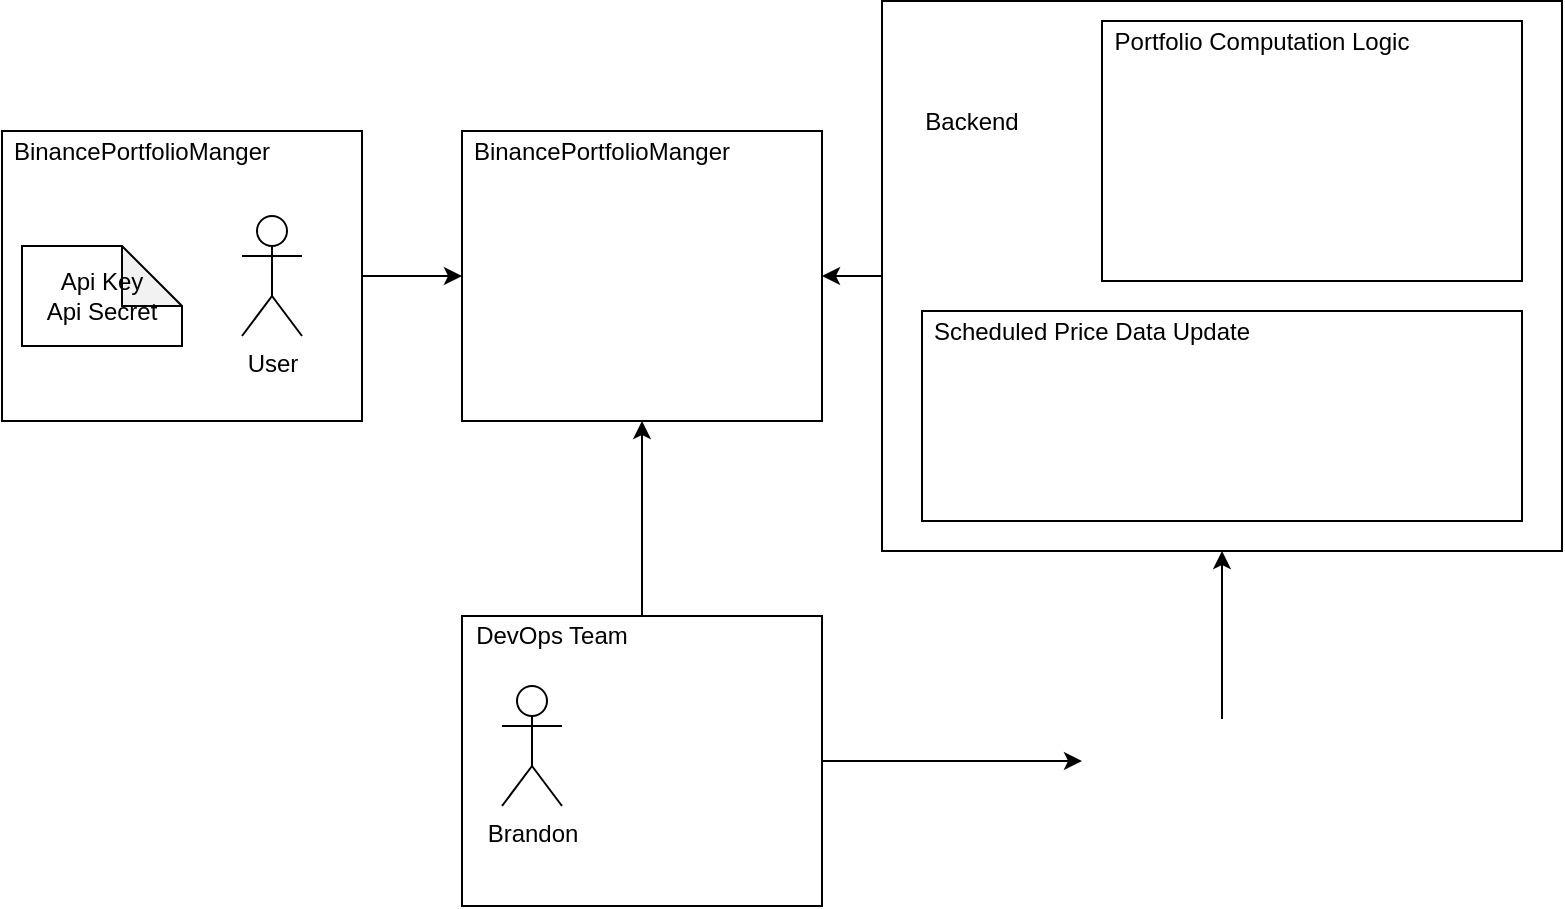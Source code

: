 <mxfile version="14.6.6" type="device"><diagram id="6t0eXwRkhexetjSXnsQE" name="BPM Architecture"><mxGraphModel dx="983" dy="532" grid="1" gridSize="10" guides="1" tooltips="1" connect="1" arrows="1" fold="1" page="1" pageScale="1" pageWidth="827" pageHeight="1169" math="0" shadow="0"><root><mxCell id="PdBeGR7kc-HjV3JtGQrZ-0"/><mxCell id="PdBeGR7kc-HjV3JtGQrZ-1" parent="PdBeGR7kc-HjV3JtGQrZ-0"/><mxCell id="PdBeGR7kc-HjV3JtGQrZ-56" style="edgeStyle=orthogonalEdgeStyle;rounded=0;orthogonalLoop=1;jettySize=auto;html=1;entryX=1;entryY=0.5;entryDx=0;entryDy=0;" edge="1" parent="PdBeGR7kc-HjV3JtGQrZ-1" source="PdBeGR7kc-HjV3JtGQrZ-25" target="PdBeGR7kc-HjV3JtGQrZ-15"><mxGeometry relative="1" as="geometry"/></mxCell><mxCell id="PdBeGR7kc-HjV3JtGQrZ-25" value="" style="rounded=0;whiteSpace=wrap;html=1;" vertex="1" parent="PdBeGR7kc-HjV3JtGQrZ-1"><mxGeometry x="460" y="192.5" width="340" height="275" as="geometry"/></mxCell><mxCell id="PdBeGR7kc-HjV3JtGQrZ-34" value="" style="rounded=0;whiteSpace=wrap;html=1;" vertex="1" parent="PdBeGR7kc-HjV3JtGQrZ-1"><mxGeometry x="480" y="347.5" width="300" height="105" as="geometry"/></mxCell><mxCell id="PdBeGR7kc-HjV3JtGQrZ-22" value="" style="rounded=0;whiteSpace=wrap;html=1;" vertex="1" parent="PdBeGR7kc-HjV3JtGQrZ-1"><mxGeometry x="570" y="202.5" width="210" height="130" as="geometry"/></mxCell><mxCell id="PdBeGR7kc-HjV3JtGQrZ-18" style="edgeStyle=orthogonalEdgeStyle;rounded=0;orthogonalLoop=1;jettySize=auto;html=1;entryX=0;entryY=0.5;entryDx=0;entryDy=0;" edge="1" parent="PdBeGR7kc-HjV3JtGQrZ-1" source="PdBeGR7kc-HjV3JtGQrZ-17" target="PdBeGR7kc-HjV3JtGQrZ-15"><mxGeometry relative="1" as="geometry"/></mxCell><mxCell id="PdBeGR7kc-HjV3JtGQrZ-17" value="" style="rounded=0;whiteSpace=wrap;html=1;" vertex="1" parent="PdBeGR7kc-HjV3JtGQrZ-1"><mxGeometry x="20" y="257.5" width="180" height="145" as="geometry"/></mxCell><mxCell id="PdBeGR7kc-HjV3JtGQrZ-15" value="" style="rounded=0;whiteSpace=wrap;html=1;" vertex="1" parent="PdBeGR7kc-HjV3JtGQrZ-1"><mxGeometry x="250" y="257.5" width="180" height="145" as="geometry"/></mxCell><mxCell id="PdBeGR7kc-HjV3JtGQrZ-8" value="" style="shape=image;verticalLabelPosition=bottom;labelBackgroundColor=#ffffff;verticalAlign=top;aspect=fixed;imageAspect=0;image=https://cryptologos.cc/logos/binance-coin-bnb-logo.png;" vertex="1" parent="PdBeGR7kc-HjV3JtGQrZ-1"><mxGeometry x="60" y="290" width="60" height="60" as="geometry"/></mxCell><mxCell id="PdBeGR7kc-HjV3JtGQrZ-11" value="" style="shape=image;verticalLabelPosition=bottom;labelBackgroundColor=#ffffff;verticalAlign=top;aspect=fixed;imageAspect=0;image=https://github.githubassets.com/images/modules/logos_page/GitHub-Mark.png;" vertex="1" parent="PdBeGR7kc-HjV3JtGQrZ-1"><mxGeometry x="353" y="330" width="60" height="60" as="geometry"/></mxCell><mxCell id="PdBeGR7kc-HjV3JtGQrZ-12" value="User" style="shape=umlActor;verticalLabelPosition=bottom;verticalAlign=top;html=1;outlineConnect=0;" vertex="1" parent="PdBeGR7kc-HjV3JtGQrZ-1"><mxGeometry x="140" y="300" width="30" height="60" as="geometry"/></mxCell><mxCell id="PdBeGR7kc-HjV3JtGQrZ-16" value="Api Key&lt;br&gt;Api Secret" style="shape=note;whiteSpace=wrap;html=1;backgroundOutline=1;darkOpacity=0.05;" vertex="1" parent="PdBeGR7kc-HjV3JtGQrZ-1"><mxGeometry x="30" y="315" width="80" height="50" as="geometry"/></mxCell><mxCell id="PdBeGR7kc-HjV3JtGQrZ-19" value="BinancePortfolioManger" style="text;html=1;strokeColor=none;fillColor=none;align=center;verticalAlign=middle;whiteSpace=wrap;rounded=0;" vertex="1" parent="PdBeGR7kc-HjV3JtGQrZ-1"><mxGeometry x="250" y="257.5" width="140" height="20" as="geometry"/></mxCell><mxCell id="PdBeGR7kc-HjV3JtGQrZ-20" value="BinancePortfolioManger" style="text;html=1;strokeColor=none;fillColor=none;align=center;verticalAlign=middle;whiteSpace=wrap;rounded=0;" vertex="1" parent="PdBeGR7kc-HjV3JtGQrZ-1"><mxGeometry x="20" y="257.5" width="140" height="20" as="geometry"/></mxCell><mxCell id="PdBeGR7kc-HjV3JtGQrZ-21" value="" style="shape=image;verticalLabelPosition=bottom;labelBackgroundColor=#ffffff;verticalAlign=top;aspect=fixed;imageAspect=0;image=https://vectorlogoseek.com/wp-content/uploads/2019/04/axios-vector-logo.png;" vertex="1" parent="PdBeGR7kc-HjV3JtGQrZ-1"><mxGeometry x="270" y="340.5" width="70.17" height="39" as="geometry"/></mxCell><mxCell id="PdBeGR7kc-HjV3JtGQrZ-23" value="Portfolio Computation Logic" style="text;html=1;strokeColor=none;fillColor=none;align=center;verticalAlign=middle;whiteSpace=wrap;rounded=0;" vertex="1" parent="PdBeGR7kc-HjV3JtGQrZ-1"><mxGeometry x="570" y="202.5" width="160" height="20" as="geometry"/></mxCell><mxCell id="PdBeGR7kc-HjV3JtGQrZ-24" value="" style="shape=image;verticalLabelPosition=bottom;labelBackgroundColor=#ffffff;verticalAlign=top;aspect=fixed;imageAspect=0;image=https://upload.wikimedia.org/wikipedia/commons/thumb/9/93/Amazon_Web_Services_Logo.svg/1200px-Amazon_Web_Services_Logo.svg.png;" vertex="1" parent="PdBeGR7kc-HjV3JtGQrZ-1"><mxGeometry x="470" y="202.5" width="66.88" height="40" as="geometry"/></mxCell><mxCell id="PdBeGR7kc-HjV3JtGQrZ-35" value="" style="shape=image;verticalLabelPosition=bottom;labelBackgroundColor=#ffffff;verticalAlign=top;aspect=fixed;imageAspect=0;image=https://cryptologos.cc/logos/binance-coin-bnb-logo.png;" vertex="1" parent="PdBeGR7kc-HjV3JtGQrZ-1"><mxGeometry x="600" y="379.07" width="60" height="60" as="geometry"/></mxCell><mxCell id="PdBeGR7kc-HjV3JtGQrZ-37" value="Scheduled Price Data Update" style="text;html=1;strokeColor=none;fillColor=none;align=center;verticalAlign=middle;whiteSpace=wrap;rounded=0;" vertex="1" parent="PdBeGR7kc-HjV3JtGQrZ-1"><mxGeometry x="480" y="347.5" width="170" height="20" as="geometry"/></mxCell><mxCell id="PdBeGR7kc-HjV3JtGQrZ-46" style="edgeStyle=orthogonalEdgeStyle;rounded=0;orthogonalLoop=1;jettySize=auto;html=1;" edge="1" parent="PdBeGR7kc-HjV3JtGQrZ-1" source="PdBeGR7kc-HjV3JtGQrZ-38" target="PdBeGR7kc-HjV3JtGQrZ-45"><mxGeometry relative="1" as="geometry"/></mxCell><mxCell id="PdBeGR7kc-HjV3JtGQrZ-54" style="edgeStyle=orthogonalEdgeStyle;rounded=0;orthogonalLoop=1;jettySize=auto;html=1;entryX=0.5;entryY=1;entryDx=0;entryDy=0;" edge="1" parent="PdBeGR7kc-HjV3JtGQrZ-1" source="PdBeGR7kc-HjV3JtGQrZ-38" target="PdBeGR7kc-HjV3JtGQrZ-15"><mxGeometry relative="1" as="geometry"/></mxCell><mxCell id="PdBeGR7kc-HjV3JtGQrZ-38" value="" style="rounded=0;whiteSpace=wrap;html=1;" vertex="1" parent="PdBeGR7kc-HjV3JtGQrZ-1"><mxGeometry x="250" y="500" width="180" height="145" as="geometry"/></mxCell><mxCell id="PdBeGR7kc-HjV3JtGQrZ-40" value="Brandon" style="shape=umlActor;verticalLabelPosition=bottom;verticalAlign=top;html=1;outlineConnect=0;" vertex="1" parent="PdBeGR7kc-HjV3JtGQrZ-1"><mxGeometry x="270.0" y="535" width="30" height="60" as="geometry"/></mxCell><mxCell id="PdBeGR7kc-HjV3JtGQrZ-42" value="DevOps Team" style="text;html=1;strokeColor=none;fillColor=none;align=center;verticalAlign=middle;whiteSpace=wrap;rounded=0;" vertex="1" parent="PdBeGR7kc-HjV3JtGQrZ-1"><mxGeometry x="250" y="500" width="90" height="20" as="geometry"/></mxCell><mxCell id="PdBeGR7kc-HjV3JtGQrZ-43" value="" style="shape=image;verticalLabelPosition=bottom;labelBackgroundColor=#ffffff;verticalAlign=top;aspect=fixed;imageAspect=0;image=https://user-images.githubusercontent.com/674621/71187801-14e60a80-2280-11ea-94c9-e56576f76baf.png;" vertex="1" parent="PdBeGR7kc-HjV3JtGQrZ-1"><mxGeometry x="345.08" y="535" width="50" height="50" as="geometry"/></mxCell><mxCell id="PdBeGR7kc-HjV3JtGQrZ-44" value="" style="shape=image;verticalLabelPosition=bottom;labelBackgroundColor=#ffffff;verticalAlign=top;aspect=fixed;imageAspect=0;image=https://education.github.com/assets/pack/logo-ghdesktop-40ea908c1b55fd3e6356874e76bca24d5d0877001f4fdff29f34c02eacc35a9e.jpg;" vertex="1" parent="PdBeGR7kc-HjV3JtGQrZ-1"><mxGeometry x="320.49" y="593.5" width="99.19" height="33" as="geometry"/></mxCell><mxCell id="PdBeGR7kc-HjV3JtGQrZ-47" style="edgeStyle=orthogonalEdgeStyle;rounded=0;orthogonalLoop=1;jettySize=auto;html=1;entryX=0.5;entryY=1;entryDx=0;entryDy=0;" edge="1" parent="PdBeGR7kc-HjV3JtGQrZ-1" source="PdBeGR7kc-HjV3JtGQrZ-45" target="PdBeGR7kc-HjV3JtGQrZ-25"><mxGeometry relative="1" as="geometry"/></mxCell><mxCell id="PdBeGR7kc-HjV3JtGQrZ-45" value="" style="shape=image;verticalLabelPosition=bottom;labelBackgroundColor=#ffffff;verticalAlign=top;aspect=fixed;imageAspect=0;image=https://miro.medium.com/max/5274/1*CuALG7dV2rLky1sapJbnUQ.png;" vertex="1" parent="PdBeGR7kc-HjV3JtGQrZ-1"><mxGeometry x="560" y="551.5" width="140" height="42" as="geometry"/></mxCell><mxCell id="PdBeGR7kc-HjV3JtGQrZ-49" value="" style="shape=image;verticalLabelPosition=bottom;labelBackgroundColor=#ffffff;verticalAlign=top;aspect=fixed;imageAspect=0;image=https://files.realpython.com/media/aws-lambda-api-gateway-python-logos.a12cf4dc33bf.png;" vertex="1" parent="PdBeGR7kc-HjV3JtGQrZ-1"><mxGeometry x="596.79" y="222.5" width="156.42" height="108.5" as="geometry"/></mxCell><mxCell id="PdBeGR7kc-HjV3JtGQrZ-50" value="" style="shape=image;verticalLabelPosition=bottom;labelBackgroundColor=#ffffff;verticalAlign=top;aspect=fixed;imageAspect=0;image=https://soluttoconsulting.com/wp-content/uploads/2020/08/01-vuejs.jpg;" vertex="1" parent="PdBeGR7kc-HjV3JtGQrZ-1"><mxGeometry x="262.87" y="280" width="144.44" height="50" as="geometry"/></mxCell><mxCell id="PdBeGR7kc-HjV3JtGQrZ-52" value="" style="shape=image;verticalLabelPosition=bottom;labelBackgroundColor=#ffffff;verticalAlign=top;aspect=fixed;imageAspect=0;image=https://blog.entersoftsecurity.com/wp-content/uploads/2019/11/s3.png;" vertex="1" parent="PdBeGR7kc-HjV3JtGQrZ-1"><mxGeometry x="680" y="379.07" width="80.1" height="60" as="geometry"/></mxCell><mxCell id="PdBeGR7kc-HjV3JtGQrZ-53" value="" style="shape=image;verticalLabelPosition=bottom;labelBackgroundColor=#ffffff;verticalAlign=top;aspect=fixed;imageAspect=0;image=https://blog.knoldus.com/wp-content/uploads/2018/02/aws-lambda.png;" vertex="1" parent="PdBeGR7kc-HjV3JtGQrZ-1"><mxGeometry x="490" y="379.07" width="91.42" height="69.37" as="geometry"/></mxCell><mxCell id="PdBeGR7kc-HjV3JtGQrZ-57" value="Backend" style="text;html=1;strokeColor=none;fillColor=none;align=center;verticalAlign=middle;whiteSpace=wrap;rounded=0;" vertex="1" parent="PdBeGR7kc-HjV3JtGQrZ-1"><mxGeometry x="460" y="242.5" width="90" height="20" as="geometry"/></mxCell></root></mxGraphModel></diagram></mxfile>